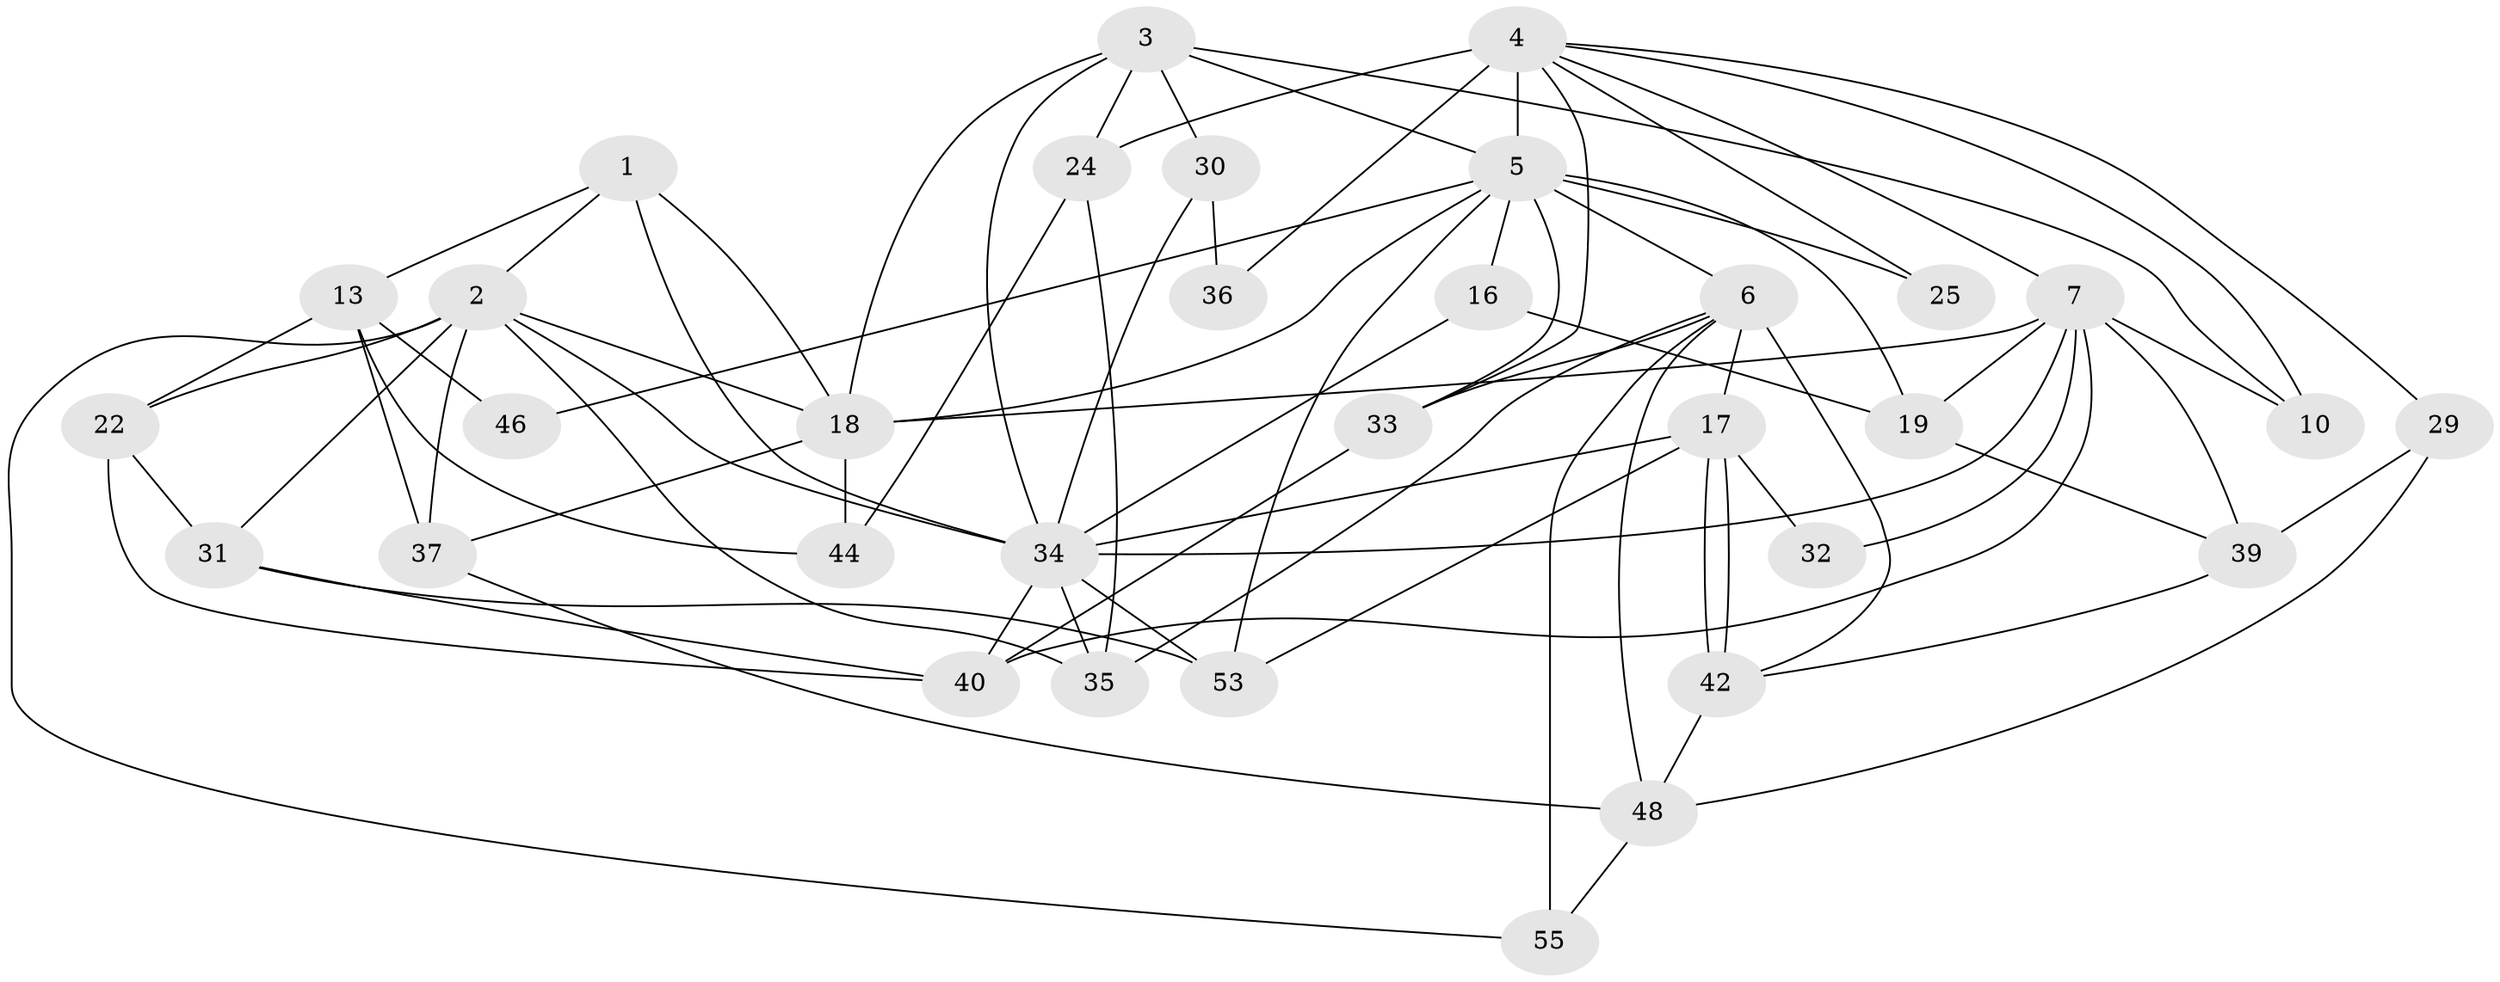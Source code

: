 // original degree distribution, {4: 0.3392857142857143, 7: 0.03571428571428571, 5: 0.21428571428571427, 2: 0.125, 3: 0.21428571428571427, 6: 0.07142857142857142}
// Generated by graph-tools (version 1.1) at 2025/18/03/04/25 18:18:57]
// undirected, 33 vertices, 78 edges
graph export_dot {
graph [start="1"]
  node [color=gray90,style=filled];
  1;
  2 [super="+27"];
  3 [super="+51"];
  4 [super="+11"];
  5 [super="+15+20+26+54"];
  6 [super="+9"];
  7 [super="+12+8"];
  10;
  13;
  16;
  17 [super="+28"];
  18 [super="+23"];
  19;
  22 [super="+56"];
  24;
  25;
  29;
  30;
  31;
  32;
  33;
  34 [super="+38+41+43+45"];
  35;
  36;
  37;
  39;
  40 [super="+50"];
  42;
  44;
  46;
  48 [super="+49"];
  53;
  55;
  1 -- 13;
  1 -- 34;
  1 -- 18;
  1 -- 2;
  2 -- 55;
  2 -- 31;
  2 -- 18;
  2 -- 35;
  2 -- 37;
  2 -- 22;
  2 -- 34;
  3 -- 10;
  3 -- 30;
  3 -- 24;
  3 -- 34;
  3 -- 5;
  3 -- 18;
  4 -- 24;
  4 -- 29;
  4 -- 36;
  4 -- 33;
  4 -- 5 [weight=4];
  4 -- 7;
  4 -- 10;
  4 -- 25;
  5 -- 46 [weight=2];
  5 -- 25;
  5 -- 6;
  5 -- 16;
  5 -- 18 [weight=2];
  5 -- 33;
  5 -- 19;
  5 -- 53;
  6 -- 42;
  6 -- 33;
  6 -- 17;
  6 -- 48;
  6 -- 35;
  6 -- 55;
  7 -- 19 [weight=2];
  7 -- 32;
  7 -- 39;
  7 -- 40;
  7 -- 10;
  7 -- 18;
  7 -- 34;
  13 -- 22 [weight=2];
  13 -- 37;
  13 -- 44;
  13 -- 46;
  16 -- 19;
  16 -- 34;
  17 -- 42;
  17 -- 42;
  17 -- 32;
  17 -- 53;
  17 -- 34;
  18 -- 44;
  18 -- 37;
  19 -- 39;
  22 -- 31;
  22 -- 40;
  24 -- 44;
  24 -- 35;
  29 -- 48;
  29 -- 39;
  30 -- 36;
  30 -- 34;
  31 -- 53;
  31 -- 40;
  33 -- 40;
  34 -- 40;
  34 -- 53 [weight=2];
  34 -- 35;
  37 -- 48;
  39 -- 42;
  42 -- 48;
  48 -- 55;
}
